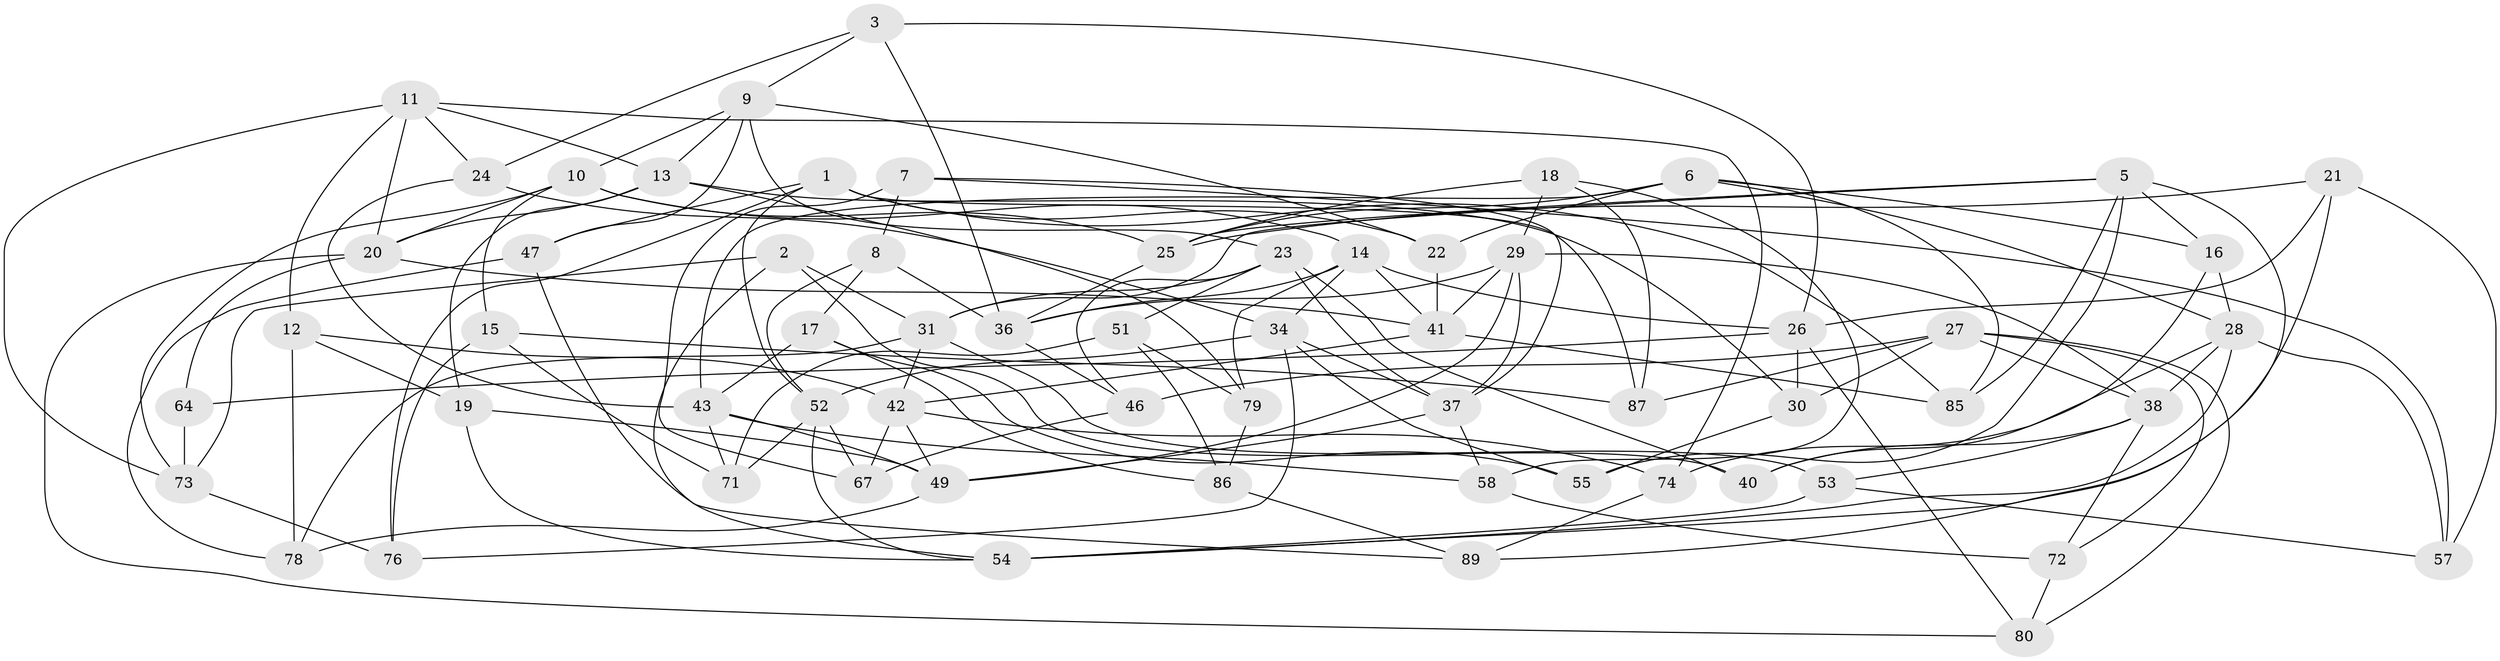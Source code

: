 // Generated by graph-tools (version 1.1) at 2025/24/03/03/25 07:24:28]
// undirected, 62 vertices, 150 edges
graph export_dot {
graph [start="1"]
  node [color=gray90,style=filled];
  1 [super="+4"];
  2;
  3;
  5 [super="+44"];
  6 [super="+62"];
  7;
  8;
  9 [super="+33"];
  10 [super="+81"];
  11 [super="+45"];
  12;
  13 [super="+39"];
  14 [super="+59"];
  15;
  16;
  17;
  18;
  19;
  20 [super="+65"];
  21;
  22;
  23 [super="+32"];
  24;
  25 [super="+50"];
  26 [super="+48"];
  27 [super="+66"];
  28 [super="+83"];
  29 [super="+63"];
  30;
  31 [super="+69"];
  34 [super="+35"];
  36 [super="+70"];
  37 [super="+56"];
  38 [super="+84"];
  40;
  41 [super="+60"];
  42 [super="+88"];
  43 [super="+77"];
  46;
  47;
  49 [super="+61"];
  51;
  52 [super="+68"];
  53;
  54 [super="+82"];
  55;
  57;
  58;
  64;
  67;
  71;
  72;
  73 [super="+75"];
  74;
  76;
  78;
  79;
  80;
  85;
  86;
  87;
  89;
  1 -- 87;
  1 -- 76;
  1 -- 47;
  1 -- 52;
  1 -- 85;
  1 -- 22;
  2 -- 89;
  2 -- 40;
  2 -- 73;
  2 -- 31;
  3 -- 9;
  3 -- 26;
  3 -- 24;
  3 -- 36;
  5 -- 55;
  5 -- 31;
  5 -- 16;
  5 -- 85;
  5 -- 25;
  5 -- 54;
  6 -- 85;
  6 -- 28;
  6 -- 43;
  6 -- 16;
  6 -- 22;
  6 -- 25;
  7 -- 67;
  7 -- 57;
  7 -- 8;
  7 -- 37;
  8 -- 17;
  8 -- 36;
  8 -- 52;
  9 -- 47;
  9 -- 22;
  9 -- 23;
  9 -- 10;
  9 -- 13;
  10 -- 15;
  10 -- 20;
  10 -- 14;
  10 -- 73;
  10 -- 25;
  11 -- 24;
  11 -- 73;
  11 -- 20;
  11 -- 74;
  11 -- 12;
  11 -- 13;
  12 -- 19;
  12 -- 78;
  12 -- 42;
  13 -- 79;
  13 -- 19;
  13 -- 20;
  13 -- 30;
  14 -- 36;
  14 -- 41;
  14 -- 79;
  14 -- 26;
  14 -- 34;
  15 -- 87;
  15 -- 76;
  15 -- 71;
  16 -- 40;
  16 -- 28;
  17 -- 86;
  17 -- 55;
  17 -- 43;
  18 -- 58;
  18 -- 25;
  18 -- 87;
  18 -- 29;
  19 -- 49;
  19 -- 54;
  20 -- 64;
  20 -- 80;
  20 -- 41;
  21 -- 25;
  21 -- 57;
  21 -- 89;
  21 -- 26;
  22 -- 41;
  23 -- 46;
  23 -- 51;
  23 -- 37;
  23 -- 40;
  23 -- 31;
  24 -- 43;
  24 -- 34;
  25 -- 36;
  26 -- 80;
  26 -- 30;
  26 -- 64;
  27 -- 46;
  27 -- 38;
  27 -- 87;
  27 -- 80;
  27 -- 72;
  27 -- 30;
  28 -- 57;
  28 -- 74;
  28 -- 38;
  28 -- 54;
  29 -- 38;
  29 -- 36;
  29 -- 37;
  29 -- 41;
  29 -- 49;
  30 -- 55;
  31 -- 53;
  31 -- 78;
  31 -- 42;
  34 -- 52;
  34 -- 55;
  34 -- 37;
  34 -- 76;
  36 -- 46;
  37 -- 49;
  37 -- 58;
  38 -- 40;
  38 -- 72;
  38 -- 53;
  41 -- 85;
  41 -- 42;
  42 -- 74;
  42 -- 49;
  42 -- 67;
  43 -- 58;
  43 -- 71;
  43 -- 49;
  46 -- 67;
  47 -- 78;
  47 -- 54;
  49 -- 78;
  51 -- 71;
  51 -- 79;
  51 -- 86;
  52 -- 67;
  52 -- 54;
  52 -- 71;
  53 -- 57;
  53 -- 54;
  58 -- 72;
  64 -- 73 [weight=2];
  72 -- 80;
  73 -- 76;
  74 -- 89;
  79 -- 86;
  86 -- 89;
}
